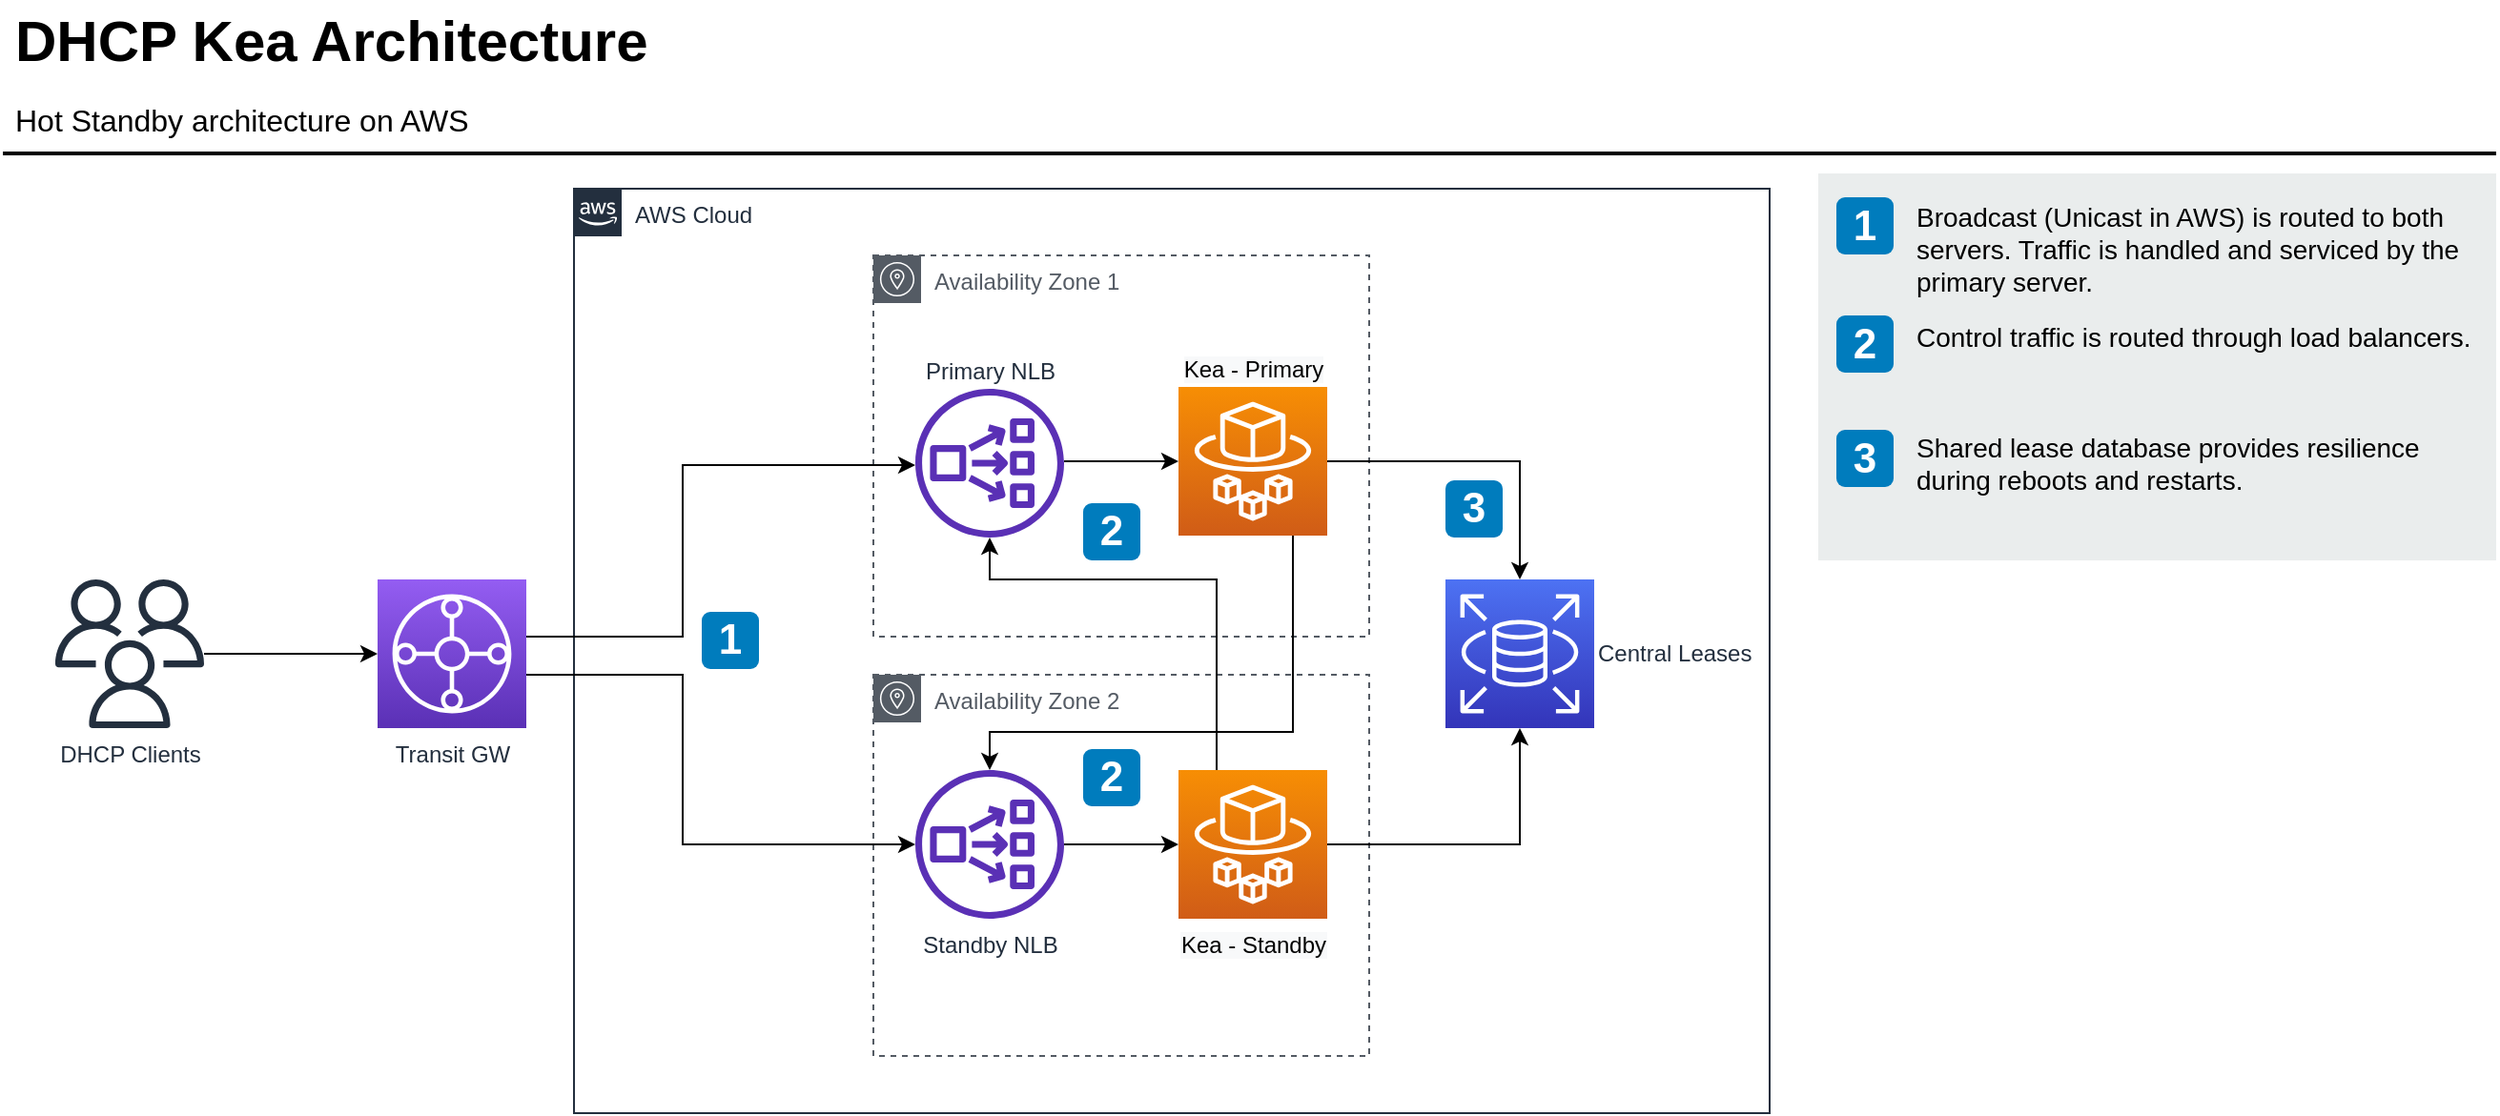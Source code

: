 <mxfile version="14.1.1" type="device"><diagram id="Ht1M8jgEwFfnCIfOTk4-" name="Page-1"><mxGraphModel dx="1550" dy="844" grid="1" gridSize="10" guides="1" tooltips="1" connect="1" arrows="1" fold="1" page="1" pageScale="1" pageWidth="827" pageHeight="1169" math="0" shadow="0"><root><mxCell id="0"/><mxCell id="1" parent="0"/><mxCell id="jZVaUwOg5UY3L9NAnvdq-71" value="AWS Cloud" style="points=[[0,0],[0.25,0],[0.5,0],[0.75,0],[1,0],[1,0.25],[1,0.5],[1,0.75],[1,1],[0.75,1],[0.5,1],[0.25,1],[0,1],[0,0.75],[0,0.5],[0,0.25]];outlineConnect=0;gradientColor=none;html=1;whiteSpace=wrap;fontSize=12;fontStyle=0;shape=mxgraph.aws4.group;grIcon=mxgraph.aws4.group_aws_cloud_alt;strokeColor=#232F3E;fillColor=none;verticalAlign=top;align=left;spacingLeft=30;fontColor=#232F3E;dashed=0;labelBackgroundColor=none;" parent="1" vertex="1"><mxGeometry x="332" y="125" width="627" height="485" as="geometry"/></mxCell><mxCell id="tWnCSfUpk2hG7V1y4ylp-41" value="Availability Zone 2" style="outlineConnect=0;gradientColor=none;html=1;whiteSpace=wrap;fontSize=12;fontStyle=0;shape=mxgraph.aws4.group;grIcon=mxgraph.aws4.group_availability_zone;strokeColor=#545B64;fillColor=none;verticalAlign=top;align=left;spacingLeft=30;fontColor=#545B64;dashed=1;" parent="1" vertex="1"><mxGeometry x="489" y="380" width="260" height="200" as="geometry"/></mxCell><mxCell id="jZVaUwOg5UY3L9NAnvdq-111" value="" style="edgeStyle=elbowEdgeStyle;rounded=0;orthogonalLoop=1;jettySize=auto;html=1;endArrow=open;endFill=0;strokeColor=#545B64;strokeWidth=2;fontSize=14;" parent="1" edge="1"><mxGeometry relative="1" as="geometry"><mxPoint x="550" y="418" as="sourcePoint"/></mxGeometry></mxCell><mxCell id="jZVaUwOg5UY3L9NAnvdq-112" value="" style="edgeStyle=elbowEdgeStyle;rounded=0;orthogonalLoop=1;jettySize=auto;html=1;endArrow=open;endFill=0;strokeColor=#545B64;strokeWidth=2;fontSize=14;" parent="1" edge="1"><mxGeometry relative="1" as="geometry"><mxPoint x="687" y="418" as="sourcePoint"/></mxGeometry></mxCell><mxCell id="jZVaUwOg5UY3L9NAnvdq-116" value="" style="edgeStyle=elbowEdgeStyle;rounded=0;orthogonalLoop=1;jettySize=auto;html=1;endArrow=open;endFill=0;strokeColor=#545B64;strokeWidth=2;fontSize=14;" parent="1" edge="1"><mxGeometry relative="1" as="geometry"><mxPoint x="822" y="271.5" as="targetPoint"/></mxGeometry></mxCell><mxCell id="jZVaUwOg5UY3L9NAnvdq-117" value="" style="edgeStyle=elbowEdgeStyle;rounded=0;orthogonalLoop=1;jettySize=auto;html=1;endArrow=open;endFill=0;strokeColor=#545B64;strokeWidth=2;fontSize=14;" parent="1" edge="1"><mxGeometry relative="1" as="geometry"><mxPoint x="1001" y="271.5" as="sourcePoint"/></mxGeometry></mxCell><mxCell id="jZVaUwOg5UY3L9NAnvdq-119" value="" style="edgeStyle=elbowEdgeStyle;rounded=0;orthogonalLoop=1;jettySize=auto;html=1;endArrow=open;endFill=0;strokeColor=#545B64;strokeWidth=2;fontSize=14;" parent="1" edge="1"><mxGeometry relative="1" as="geometry"><Array as="points"><mxPoint x="1170" y="232"/></Array><mxPoint x="1210.5" y="186.5" as="targetPoint"/></mxGeometry></mxCell><mxCell id="jZVaUwOg5UY3L9NAnvdq-113" value="" style="edgeStyle=elbowEdgeStyle;rounded=0;orthogonalLoop=1;jettySize=auto;html=1;endArrow=open;endFill=0;strokeColor=#545B64;strokeWidth=2;fontSize=14;" parent="1" edge="1"><mxGeometry relative="1" as="geometry"><mxPoint x="822" y="418" as="sourcePoint"/></mxGeometry></mxCell><mxCell id="jZVaUwOg5UY3L9NAnvdq-114" value="" style="edgeStyle=elbowEdgeStyle;rounded=0;orthogonalLoop=1;jettySize=auto;html=1;endArrow=open;endFill=0;strokeColor=#545B64;strokeWidth=2;fontSize=14;" parent="1" edge="1"><mxGeometry relative="1" as="geometry"><mxPoint x="1001.0" y="418" as="sourcePoint"/></mxGeometry></mxCell><mxCell id="jZVaUwOg5UY3L9NAnvdq-115" value="" style="edgeStyle=elbowEdgeStyle;rounded=0;orthogonalLoop=1;jettySize=auto;html=1;endArrow=open;endFill=0;strokeColor=#545B64;strokeWidth=2;fontSize=14;" parent="1" edge="1"><mxGeometry relative="1" as="geometry"><mxPoint x="962" y="379" as="sourcePoint"/></mxGeometry></mxCell><mxCell id="jZVaUwOg5UY3L9NAnvdq-128" value="" style="edgeStyle=elbowEdgeStyle;rounded=0;orthogonalLoop=1;jettySize=auto;html=1;endArrow=open;endFill=0;strokeColor=#545B64;strokeWidth=2;fontSize=14;" parent="1" edge="1"><mxGeometry relative="1" as="geometry"><mxPoint x="962" y="457" as="sourcePoint"/></mxGeometry></mxCell><mxCell id="jZVaUwOg5UY3L9NAnvdq-126" value="" style="edgeStyle=elbowEdgeStyle;rounded=0;orthogonalLoop=1;jettySize=auto;html=1;endArrow=open;endFill=0;strokeColor=#545B64;strokeWidth=2;fontSize=14;" parent="1" edge="1"><mxGeometry relative="1" as="geometry"><Array as="points"><mxPoint x="1079" y="602"/></Array><mxPoint x="1210" y="602" as="targetPoint"/></mxGeometry></mxCell><mxCell id="jZVaUwOg5UY3L9NAnvdq-132" value="" style="edgeStyle=elbowEdgeStyle;rounded=0;orthogonalLoop=1;jettySize=auto;html=1;endArrow=open;endFill=0;strokeColor=#545B64;strokeWidth=2;fontSize=14;" parent="1" edge="1"><mxGeometry relative="1" as="geometry"><mxPoint x="550" y="599.5" as="sourcePoint"/></mxGeometry></mxCell><mxCell id="jZVaUwOg5UY3L9NAnvdq-136" value="" style="edgeStyle=elbowEdgeStyle;rounded=0;orthogonalLoop=1;jettySize=auto;html=1;endArrow=open;endFill=0;strokeColor=#545B64;strokeWidth=2;fontSize=14;" parent="1" edge="1"><mxGeometry relative="1" as="geometry"><mxPoint x="648" y="457" as="targetPoint"/></mxGeometry></mxCell><mxCell id="jZVaUwOg5UY3L9NAnvdq-147" value="" style="edgeStyle=elbowEdgeStyle;rounded=0;orthogonalLoop=1;jettySize=auto;html=1;endArrow=open;endFill=0;strokeColor=#545B64;strokeWidth=2;fontSize=14;" parent="1" edge="1"><mxGeometry relative="1" as="geometry"><mxPoint x="1249" y="717.5" as="targetPoint"/></mxGeometry></mxCell><mxCell id="jZVaUwOg5UY3L9NAnvdq-146" value="" style="edgeStyle=elbowEdgeStyle;rounded=0;orthogonalLoop=1;jettySize=auto;html=1;endArrow=open;endFill=0;strokeColor=#545B64;strokeWidth=2;fontSize=14;" parent="1" edge="1"><mxGeometry relative="1" as="geometry"><mxPoint x="1001" y="756.5" as="targetPoint"/></mxGeometry></mxCell><mxCell id="-QjtrjUzRDEMRZ5MF8oH-46" value="" style="rounded=0;whiteSpace=wrap;html=1;fillColor=#EAEDED;fontSize=22;fontColor=#FFFFFF;strokeColor=none;labelBackgroundColor=none;" parent="1" vertex="1"><mxGeometry x="984.5" y="117" width="355.5" height="203" as="geometry"/></mxCell><mxCell id="-QjtrjUzRDEMRZ5MF8oH-36" value="1" style="rounded=1;whiteSpace=wrap;html=1;fillColor=#007CBD;strokeColor=none;fontColor=#FFFFFF;fontStyle=1;fontSize=22;labelBackgroundColor=none;" parent="1" vertex="1"><mxGeometry x="994" y="129.5" width="30" height="30" as="geometry"/></mxCell><mxCell id="-QjtrjUzRDEMRZ5MF8oH-37" value="2" style="rounded=1;whiteSpace=wrap;html=1;fillColor=#007CBD;strokeColor=none;fontColor=#FFFFFF;fontStyle=1;fontSize=22;labelBackgroundColor=none;" parent="1" vertex="1"><mxGeometry x="994" y="191.5" width="30" height="30" as="geometry"/></mxCell><mxCell id="-QjtrjUzRDEMRZ5MF8oH-38" value="3" style="rounded=1;whiteSpace=wrap;html=1;fillColor=#007CBD;strokeColor=none;fontColor=#FFFFFF;fontStyle=1;fontSize=22;labelBackgroundColor=none;" parent="1" vertex="1"><mxGeometry x="994" y="251.5" width="30" height="30" as="geometry"/></mxCell><mxCell id="-QjtrjUzRDEMRZ5MF8oH-47" value="DHCP Kea Architecture" style="text;html=1;resizable=0;points=[];autosize=1;align=left;verticalAlign=top;spacingTop=-4;fontSize=30;fontStyle=1;labelBackgroundColor=none;" parent="1" vertex="1"><mxGeometry x="36.5" y="26.5" width="350" height="40" as="geometry"/></mxCell><mxCell id="-QjtrjUzRDEMRZ5MF8oH-48" value="Hot Standby architecture on AWS" style="text;html=1;resizable=0;points=[];autosize=1;align=left;verticalAlign=top;spacingTop=-4;fontSize=16;labelBackgroundColor=none;" parent="1" vertex="1"><mxGeometry x="36.5" y="76.5" width="250" height="20" as="geometry"/></mxCell><mxCell id="SCVMTBWpLvtzJIhz15lM-1" value="" style="line;strokeWidth=2;html=1;fontSize=14;labelBackgroundColor=none;" parent="1" vertex="1"><mxGeometry x="32.5" y="101.5" width="1307.5" height="10" as="geometry"/></mxCell><mxCell id="SCVMTBWpLvtzJIhz15lM-6" value="&lt;span&gt;Broadcast (Unicast in AWS) is routed to both servers. Traffic is handled and serviced by the primary server.&lt;/span&gt;" style="text;html=1;align=left;verticalAlign=top;spacingTop=-4;fontSize=14;labelBackgroundColor=none;whiteSpace=wrap;" parent="1" vertex="1"><mxGeometry x="1033.5" y="129" width="305.5" height="51" as="geometry"/></mxCell><mxCell id="SCVMTBWpLvtzJIhz15lM-7" value="&lt;span&gt;Control traffic is routed through load balancers.&lt;/span&gt;" style="text;html=1;align=left;verticalAlign=top;spacingTop=-4;fontSize=14;labelBackgroundColor=none;whiteSpace=wrap;" parent="1" vertex="1"><mxGeometry x="1033.5" y="192" width="306.5" height="28" as="geometry"/></mxCell><mxCell id="SCVMTBWpLvtzJIhz15lM-9" value="&lt;span&gt;Shared lease database provides resilience during reboots and restarts.&lt;/span&gt;" style="text;html=1;align=left;verticalAlign=top;spacingTop=-4;fontSize=14;labelBackgroundColor=none;whiteSpace=wrap;" parent="1" vertex="1"><mxGeometry x="1033.5" y="250" width="306.5" height="30" as="geometry"/></mxCell><mxCell id="a00x7s7nJuGhgQRD_Flj-8" style="edgeStyle=orthogonalEdgeStyle;rounded=0;orthogonalLoop=1;jettySize=auto;html=1;" parent="1" source="jZVaUwOg5UY3L9NAnvdq-88" target="tWnCSfUpk2hG7V1y4ylp-29" edge="1"><mxGeometry relative="1" as="geometry"/></mxCell><mxCell id="jZVaUwOg5UY3L9NAnvdq-88" value="DHCP Clients" style="outlineConnect=0;fontColor=#232F3E;gradientColor=none;fillColor=#232F3E;strokeColor=none;dashed=0;verticalLabelPosition=bottom;verticalAlign=top;align=center;html=1;fontSize=12;fontStyle=0;aspect=fixed;pointerEvents=1;shape=mxgraph.aws4.users;labelBackgroundColor=none;" parent="1" vertex="1"><mxGeometry x="60" y="330.0" width="78" height="78" as="geometry"/></mxCell><mxCell id="jZVaUwOg5UY3L9NAnvdq-103" value="1" style="rounded=1;whiteSpace=wrap;html=1;fillColor=#007CBD;strokeColor=none;fontColor=#FFFFFF;fontStyle=1;fontSize=22;labelBackgroundColor=none;" parent="1" vertex="1"><mxGeometry x="399" y="347" width="30" height="30" as="geometry"/></mxCell><mxCell id="tWnCSfUpk2hG7V1y4ylp-18" style="edgeStyle=orthogonalEdgeStyle;rounded=0;orthogonalLoop=1;jettySize=auto;html=1;" parent="1" edge="1"><mxGeometry relative="1" as="geometry"><mxPoint x="167" y="366.0" as="sourcePoint"/><Array as="points"><mxPoint x="290" y="366"/><mxPoint x="290" y="248"/></Array></mxGeometry></mxCell><mxCell id="tWnCSfUpk2hG7V1y4ylp-19" style="edgeStyle=orthogonalEdgeStyle;rounded=0;orthogonalLoop=1;jettySize=auto;html=1;" parent="1" edge="1"><mxGeometry relative="1" as="geometry"><mxPoint x="167" y="366.0" as="sourcePoint"/><Array as="points"><mxPoint x="290" y="366"/><mxPoint x="290" y="439"/></Array></mxGeometry></mxCell><mxCell id="tWnCSfUpk2hG7V1y4ylp-21" style="edgeStyle=orthogonalEdgeStyle;rounded=0;orthogonalLoop=1;jettySize=auto;html=1;" parent="1" edge="1"><mxGeometry relative="1" as="geometry"><mxPoint x="413.999" y="248" as="sourcePoint"/></mxGeometry></mxCell><mxCell id="tWnCSfUpk2hG7V1y4ylp-5" value="Availability Zone 1" style="outlineConnect=0;gradientColor=none;html=1;whiteSpace=wrap;fontSize=12;fontStyle=0;shape=mxgraph.aws4.group;grIcon=mxgraph.aws4.group_availability_zone;strokeColor=#545B64;fillColor=none;verticalAlign=top;align=left;spacingLeft=30;fontColor=#545B64;dashed=1;" parent="1" vertex="1"><mxGeometry x="489" y="160" width="260" height="200" as="geometry"/></mxCell><mxCell id="tWnCSfUpk2hG7V1y4ylp-14" style="edgeStyle=orthogonalEdgeStyle;rounded=0;orthogonalLoop=1;jettySize=auto;html=1;" parent="1" edge="1"><mxGeometry relative="1" as="geometry"><mxPoint x="413.999" y="439" as="sourcePoint"/></mxGeometry></mxCell><mxCell id="tWnCSfUpk2hG7V1y4ylp-15" style="edgeStyle=orthogonalEdgeStyle;rounded=0;orthogonalLoop=1;jettySize=auto;html=1;" parent="1" edge="1"><mxGeometry relative="1" as="geometry"><mxPoint x="375" y="400.0" as="targetPoint"/><Array as="points"><mxPoint x="460" y="270"/><mxPoint x="460" y="300"/><mxPoint x="375" y="300"/></Array></mxGeometry></mxCell><mxCell id="tWnCSfUpk2hG7V1y4ylp-22" style="edgeStyle=orthogonalEdgeStyle;rounded=0;orthogonalLoop=1;jettySize=auto;html=1;" parent="1" edge="1"><mxGeometry relative="1" as="geometry"><mxPoint x="646" y="243.143" as="sourcePoint"/></mxGeometry></mxCell><mxCell id="tWnCSfUpk2hG7V1y4ylp-20" style="edgeStyle=orthogonalEdgeStyle;rounded=0;orthogonalLoop=1;jettySize=auto;html=1;" parent="1" edge="1"><mxGeometry relative="1" as="geometry"><mxPoint x="413.999" y="248" as="targetPoint"/><Array as="points"><mxPoint x="608" y="350"/><mxPoint x="420" y="350"/><mxPoint x="420" y="248"/></Array></mxGeometry></mxCell><mxCell id="tWnCSfUpk2hG7V1y4ylp-23" style="edgeStyle=orthogonalEdgeStyle;rounded=0;orthogonalLoop=1;jettySize=auto;html=1;" parent="1" edge="1"><mxGeometry relative="1" as="geometry"><mxPoint x="640" y="429.429" as="sourcePoint"/></mxGeometry></mxCell><mxCell id="a00x7s7nJuGhgQRD_Flj-5" style="edgeStyle=orthogonalEdgeStyle;rounded=0;orthogonalLoop=1;jettySize=auto;html=1;" parent="1" source="tWnCSfUpk2hG7V1y4ylp-24" target="tWnCSfUpk2hG7V1y4ylp-38" edge="1"><mxGeometry relative="1" as="geometry"><Array as="points"><mxPoint x="639" y="268"/><mxPoint x="639" y="268"/></Array></mxGeometry></mxCell><mxCell id="tWnCSfUpk2hG7V1y4ylp-24" value="Primary NLB" style="outlineConnect=0;fontColor=#232F3E;gradientColor=none;fillColor=#5A30B5;strokeColor=none;dashed=0;verticalLabelPosition=top;verticalAlign=bottom;align=center;html=1;fontSize=12;fontStyle=0;aspect=fixed;pointerEvents=1;shape=mxgraph.aws4.network_load_balancer;labelPosition=center;" parent="1" vertex="1"><mxGeometry x="511" y="230" width="78" height="78" as="geometry"/></mxCell><mxCell id="a00x7s7nJuGhgQRD_Flj-4" style="edgeStyle=orthogonalEdgeStyle;rounded=0;orthogonalLoop=1;jettySize=auto;html=1;" parent="1" source="tWnCSfUpk2hG7V1y4ylp-25" target="tWnCSfUpk2hG7V1y4ylp-39" edge="1"><mxGeometry relative="1" as="geometry"/></mxCell><mxCell id="tWnCSfUpk2hG7V1y4ylp-25" value="Standby NLB" style="outlineConnect=0;fontColor=#232F3E;gradientColor=none;fillColor=#5A30B5;strokeColor=none;dashed=0;verticalLabelPosition=bottom;verticalAlign=top;align=center;html=1;fontSize=12;fontStyle=0;aspect=fixed;pointerEvents=1;shape=mxgraph.aws4.network_load_balancer;labelPosition=center;" parent="1" vertex="1"><mxGeometry x="511" y="430" width="78" height="78" as="geometry"/></mxCell><mxCell id="tWnCSfUpk2hG7V1y4ylp-35" style="edgeStyle=orthogonalEdgeStyle;rounded=0;orthogonalLoop=1;jettySize=auto;html=1;" parent="1" source="tWnCSfUpk2hG7V1y4ylp-38" target="tWnCSfUpk2hG7V1y4ylp-28" edge="1"><mxGeometry relative="1" as="geometry"><mxPoint x="655" y="189.6" as="sourcePoint"/></mxGeometry></mxCell><mxCell id="tWnCSfUpk2hG7V1y4ylp-36" style="edgeStyle=orthogonalEdgeStyle;rounded=0;orthogonalLoop=1;jettySize=auto;html=1;" parent="1" source="tWnCSfUpk2hG7V1y4ylp-38" target="tWnCSfUpk2hG7V1y4ylp-25" edge="1"><mxGeometry relative="1" as="geometry"><mxPoint x="622" y="228.66" as="sourcePoint"/><Array as="points"><mxPoint x="709" y="410"/><mxPoint x="550" y="410"/></Array></mxGeometry></mxCell><mxCell id="tWnCSfUpk2hG7V1y4ylp-34" style="edgeStyle=orthogonalEdgeStyle;rounded=0;orthogonalLoop=1;jettySize=auto;html=1;" parent="1" source="tWnCSfUpk2hG7V1y4ylp-39" target="tWnCSfUpk2hG7V1y4ylp-28" edge="1"><mxGeometry relative="1" as="geometry"><mxPoint x="655" y="511.429" as="sourcePoint"/></mxGeometry></mxCell><mxCell id="tWnCSfUpk2hG7V1y4ylp-37" style="edgeStyle=orthogonalEdgeStyle;rounded=0;orthogonalLoop=1;jettySize=auto;html=1;" parent="1" source="tWnCSfUpk2hG7V1y4ylp-39" target="tWnCSfUpk2hG7V1y4ylp-24" edge="1"><mxGeometry relative="1" as="geometry"><mxPoint x="619" y="470.0" as="sourcePoint"/><Array as="points"><mxPoint x="669" y="330"/><mxPoint x="550" y="330"/></Array></mxGeometry></mxCell><mxCell id="tWnCSfUpk2hG7V1y4ylp-28" value="Central Leases&lt;br&gt;" style="outlineConnect=0;fontColor=#232F3E;gradientColor=#4D72F3;gradientDirection=north;fillColor=#3334B9;strokeColor=#ffffff;dashed=0;verticalLabelPosition=middle;verticalAlign=middle;align=left;html=1;fontSize=12;fontStyle=0;aspect=fixed;shape=mxgraph.aws4.resourceIcon;resIcon=mxgraph.aws4.rds;labelPosition=right;" parent="1" vertex="1"><mxGeometry x="789" y="330" width="78" height="78" as="geometry"/></mxCell><mxCell id="tWnCSfUpk2hG7V1y4ylp-30" style="edgeStyle=orthogonalEdgeStyle;rounded=0;orthogonalLoop=1;jettySize=auto;html=1;" parent="1" source="tWnCSfUpk2hG7V1y4ylp-29" target="tWnCSfUpk2hG7V1y4ylp-24" edge="1"><mxGeometry relative="1" as="geometry"><Array as="points"><mxPoint x="389" y="360"/><mxPoint x="389" y="270"/></Array></mxGeometry></mxCell><mxCell id="a00x7s7nJuGhgQRD_Flj-1" style="edgeStyle=orthogonalEdgeStyle;rounded=0;orthogonalLoop=1;jettySize=auto;html=1;" parent="1" source="tWnCSfUpk2hG7V1y4ylp-29" target="tWnCSfUpk2hG7V1y4ylp-25" edge="1"><mxGeometry relative="1" as="geometry"><Array as="points"><mxPoint x="389" y="380"/><mxPoint x="389" y="469"/></Array></mxGeometry></mxCell><mxCell id="tWnCSfUpk2hG7V1y4ylp-29" value="Transit GW" style="outlineConnect=0;fontColor=#232F3E;gradientColor=#945DF2;gradientDirection=north;fillColor=#5A30B5;strokeColor=#ffffff;dashed=0;verticalLabelPosition=bottom;verticalAlign=top;align=center;html=1;fontSize=12;fontStyle=0;aspect=fixed;shape=mxgraph.aws4.resourceIcon;resIcon=mxgraph.aws4.transit_gateway;" parent="1" vertex="1"><mxGeometry x="229" y="330" width="78" height="78" as="geometry"/></mxCell><mxCell id="tWnCSfUpk2hG7V1y4ylp-38" value="&lt;br&gt;&lt;span style=&quot;color: rgb(0 , 0 , 0) ; font-family: &amp;#34;helvetica&amp;#34; ; font-size: 12px ; font-style: normal ; font-weight: 400 ; letter-spacing: normal ; text-align: center ; text-indent: 0px ; text-transform: none ; word-spacing: 0px ; background-color: rgb(248 , 249 , 250) ; display: inline ; float: none&quot;&gt;Kea - Primary&lt;/span&gt;&lt;br&gt;" style="outlineConnect=0;fontColor=#232F3E;gradientColor=#F78E04;gradientDirection=north;fillColor=#D05C17;strokeColor=#ffffff;dashed=0;verticalLabelPosition=top;verticalAlign=bottom;align=center;html=1;fontSize=12;fontStyle=0;aspect=fixed;shape=mxgraph.aws4.resourceIcon;resIcon=mxgraph.aws4.fargate;labelPosition=center;" parent="1" vertex="1"><mxGeometry x="649" y="229" width="78" height="78" as="geometry"/></mxCell><mxCell id="tWnCSfUpk2hG7V1y4ylp-39" value="&lt;span style=&quot;color: rgb(0 , 0 , 0) ; font-family: &amp;#34;helvetica&amp;#34; ; font-size: 12px ; font-style: normal ; font-weight: 400 ; letter-spacing: normal ; text-align: center ; text-indent: 0px ; text-transform: none ; word-spacing: 0px ; background-color: rgb(248 , 249 , 250) ; display: inline ; float: none&quot;&gt;Kea - Standby&lt;/span&gt;" style="outlineConnect=0;fontColor=#232F3E;gradientColor=#F78E04;gradientDirection=north;fillColor=#D05C17;strokeColor=#ffffff;dashed=0;verticalLabelPosition=bottom;verticalAlign=top;align=center;html=1;fontSize=12;fontStyle=0;aspect=fixed;shape=mxgraph.aws4.resourceIcon;resIcon=mxgraph.aws4.fargate;labelPosition=center;" parent="1" vertex="1"><mxGeometry x="649" y="430" width="78" height="78" as="geometry"/></mxCell><mxCell id="a00x7s7nJuGhgQRD_Flj-6" value="2" style="rounded=1;whiteSpace=wrap;html=1;fillColor=#007CBD;strokeColor=none;fontColor=#FFFFFF;fontStyle=1;fontSize=22;labelBackgroundColor=none;" parent="1" vertex="1"><mxGeometry x="599" y="290" width="30" height="30" as="geometry"/></mxCell><mxCell id="a00x7s7nJuGhgQRD_Flj-7" value="2" style="rounded=1;whiteSpace=wrap;html=1;fillColor=#007CBD;strokeColor=none;fontColor=#FFFFFF;fontStyle=1;fontSize=22;labelBackgroundColor=none;" parent="1" vertex="1"><mxGeometry x="599" y="419" width="30" height="30" as="geometry"/></mxCell><mxCell id="a00x7s7nJuGhgQRD_Flj-9" value="3" style="rounded=1;whiteSpace=wrap;html=1;fillColor=#007CBD;strokeColor=none;fontColor=#FFFFFF;fontStyle=1;fontSize=22;labelBackgroundColor=none;" parent="1" vertex="1"><mxGeometry x="789" y="278" width="30" height="30" as="geometry"/></mxCell></root></mxGraphModel></diagram></mxfile>